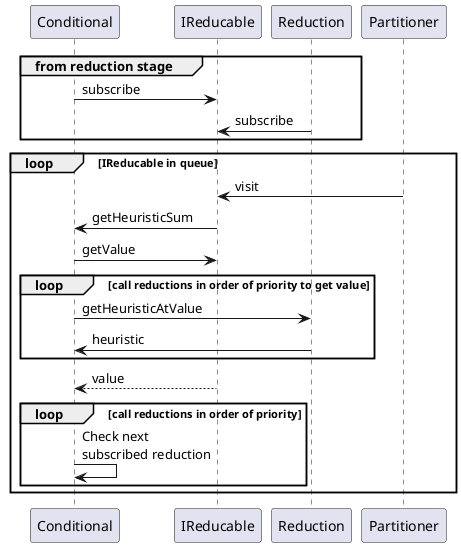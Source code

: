 @startuml

group from reduction stage
    Conditional -> IReducable : subscribe
    Reduction -> IReducable : subscribe
end
loop IReducable in queue
    Partitioner -> IReducable : visit
    IReducable -> Conditional : getHeuristicSum
    Conditional -> IReducable : getValue
        loop call reductions in order of priority to get value
        Conditional -> Reduction : getHeuristicAtValue
        Reduction -> Conditional : heuristic
    end
    IReducable --> Conditional : value
    loop call reductions in order of priority
        Conditional -> Conditional : Check next \nsubscribed reduction
    end
end
@enduml

Partition function to conditional : If i change value by X how many subscribed reductions are activated?
returns heuristic value per condition (first conditions when multiple much lower value)
partition function determines direction of propagation, seperate forwards and backwards pass
partition visitor keeps track of highest encountered heuristic

Add missing subscriptions for reductions before partitioning step


Priority between reductions and partitioning

Need n splits to partition vs Power reduction with x*y ingoing/outgoing

easy to increase heuristics, just pass -2 as value to conditional instead of -1(outgoing reduced by 2)

define heuristic value of IReducable as function of other IReducable!